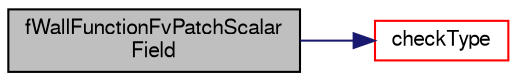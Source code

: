 digraph "fWallFunctionFvPatchScalarField"
{
  bgcolor="transparent";
  edge [fontname="FreeSans",fontsize="10",labelfontname="FreeSans",labelfontsize="10"];
  node [fontname="FreeSans",fontsize="10",shape=record];
  rankdir="LR";
  Node205 [label="fWallFunctionFvPatchScalar\lField",height=0.2,width=0.4,color="black", fillcolor="grey75", style="filled", fontcolor="black"];
  Node205 -> Node206 [color="midnightblue",fontsize="10",style="solid",fontname="FreeSans"];
  Node206 [label="checkType",height=0.2,width=0.4,color="red",URL="$a30962.html#ad72f1118ee25d5a9fcb73f4c5d8ea9d0",tooltip="Check the type of the patch. "];
}
